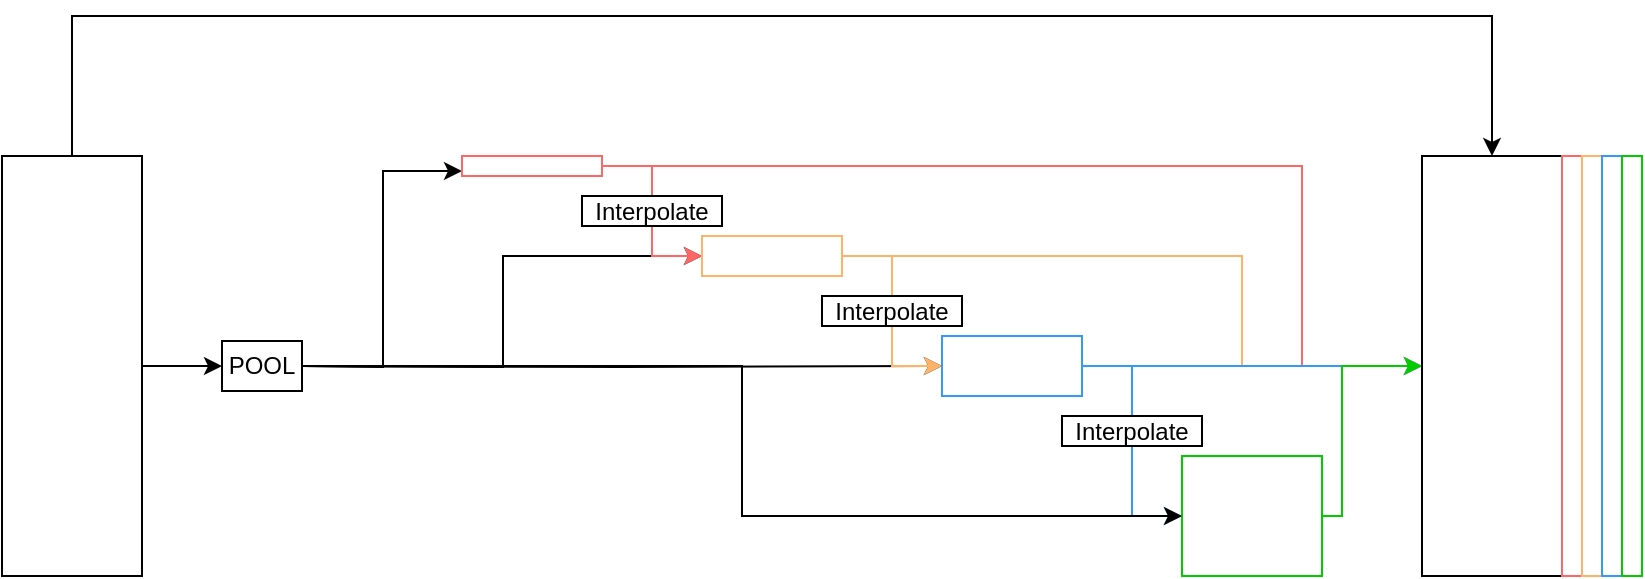 <mxfile version="22.1.9" type="device">
  <diagram name="Page-1" id="yrembYF09evoZs2TSLi6">
    <mxGraphModel dx="893" dy="481" grid="1" gridSize="10" guides="1" tooltips="1" connect="1" arrows="1" fold="1" page="1" pageScale="1" pageWidth="2339" pageHeight="3300" math="0" shadow="0">
      <root>
        <mxCell id="0" />
        <mxCell id="1" parent="0" />
        <mxCell id="3NAehzccIHcmCmmis0pN-7" style="edgeStyle=orthogonalEdgeStyle;rounded=0;orthogonalLoop=1;jettySize=auto;html=1;exitX=1;exitY=0.5;exitDx=0;exitDy=0;entryX=0;entryY=0.75;entryDx=0;entryDy=0;" edge="1" parent="1" target="3NAehzccIHcmCmmis0pN-2">
          <mxGeometry relative="1" as="geometry">
            <mxPoint x="200.0" y="265.0" as="sourcePoint" />
          </mxGeometry>
        </mxCell>
        <mxCell id="3NAehzccIHcmCmmis0pN-11" style="edgeStyle=orthogonalEdgeStyle;rounded=0;orthogonalLoop=1;jettySize=auto;html=1;exitX=1;exitY=0.5;exitDx=0;exitDy=0;entryX=0;entryY=0.5;entryDx=0;entryDy=0;" edge="1" parent="1" target="3NAehzccIHcmCmmis0pN-3">
          <mxGeometry relative="1" as="geometry">
            <mxPoint x="200.0" y="265.0" as="sourcePoint" />
          </mxGeometry>
        </mxCell>
        <mxCell id="3NAehzccIHcmCmmis0pN-14" style="edgeStyle=orthogonalEdgeStyle;rounded=0;orthogonalLoop=1;jettySize=auto;html=1;exitX=1;exitY=0.5;exitDx=0;exitDy=0;entryX=0;entryY=0.5;entryDx=0;entryDy=0;" edge="1" parent="1" target="3NAehzccIHcmCmmis0pN-4">
          <mxGeometry relative="1" as="geometry">
            <mxPoint x="200.0" y="265.0" as="sourcePoint" />
          </mxGeometry>
        </mxCell>
        <mxCell id="3NAehzccIHcmCmmis0pN-18" style="edgeStyle=orthogonalEdgeStyle;rounded=0;orthogonalLoop=1;jettySize=auto;html=1;exitX=1;exitY=0.5;exitDx=0;exitDy=0;" edge="1" parent="1" source="3NAehzccIHcmCmmis0pN-1" target="3NAehzccIHcmCmmis0pN-17">
          <mxGeometry relative="1" as="geometry" />
        </mxCell>
        <mxCell id="3NAehzccIHcmCmmis0pN-37" style="edgeStyle=orthogonalEdgeStyle;rounded=0;orthogonalLoop=1;jettySize=auto;html=1;entryX=0.5;entryY=0;entryDx=0;entryDy=0;" edge="1" parent="1" source="3NAehzccIHcmCmmis0pN-1" target="3NAehzccIHcmCmmis0pN-24">
          <mxGeometry relative="1" as="geometry">
            <Array as="points">
              <mxPoint x="85" y="90" />
              <mxPoint x="795" y="90" />
            </Array>
          </mxGeometry>
        </mxCell>
        <mxCell id="3NAehzccIHcmCmmis0pN-1" value="" style="rounded=0;whiteSpace=wrap;html=1;" vertex="1" parent="1">
          <mxGeometry x="50" y="160" width="70" height="210" as="geometry" />
        </mxCell>
        <mxCell id="3NAehzccIHcmCmmis0pN-10" style="edgeStyle=orthogonalEdgeStyle;rounded=0;orthogonalLoop=1;jettySize=auto;html=1;exitX=1;exitY=0.5;exitDx=0;exitDy=0;entryX=0;entryY=0.5;entryDx=0;entryDy=0;strokeColor=#FF6666;" edge="1" parent="1" source="3NAehzccIHcmCmmis0pN-2" target="3NAehzccIHcmCmmis0pN-3">
          <mxGeometry relative="1" as="geometry" />
        </mxCell>
        <mxCell id="3NAehzccIHcmCmmis0pN-36" style="edgeStyle=orthogonalEdgeStyle;rounded=0;orthogonalLoop=1;jettySize=auto;html=1;exitX=1;exitY=0.5;exitDx=0;exitDy=0;entryX=0;entryY=0.5;entryDx=0;entryDy=0;strokeColor=#FF6666;" edge="1" parent="1" source="3NAehzccIHcmCmmis0pN-2" target="3NAehzccIHcmCmmis0pN-24">
          <mxGeometry relative="1" as="geometry">
            <Array as="points">
              <mxPoint x="700" y="165" />
              <mxPoint x="700" y="265" />
            </Array>
          </mxGeometry>
        </mxCell>
        <mxCell id="3NAehzccIHcmCmmis0pN-2" value="" style="rounded=0;whiteSpace=wrap;html=1;strokeColor=#FF6666;" vertex="1" parent="1">
          <mxGeometry x="280" y="160" width="70" height="10" as="geometry" />
        </mxCell>
        <mxCell id="3NAehzccIHcmCmmis0pN-12" style="edgeStyle=orthogonalEdgeStyle;rounded=0;orthogonalLoop=1;jettySize=auto;html=1;exitX=1;exitY=0.5;exitDx=0;exitDy=0;entryX=0;entryY=0.5;entryDx=0;entryDy=0;strokeColor=#FFB366;" edge="1" parent="1" source="3NAehzccIHcmCmmis0pN-3" target="3NAehzccIHcmCmmis0pN-4">
          <mxGeometry relative="1" as="geometry" />
        </mxCell>
        <mxCell id="3NAehzccIHcmCmmis0pN-31" style="edgeStyle=orthogonalEdgeStyle;rounded=0;orthogonalLoop=1;jettySize=auto;html=1;exitX=1;exitY=0.5;exitDx=0;exitDy=0;strokeColor=#FFB366;" edge="1" parent="1" source="3NAehzccIHcmCmmis0pN-3" target="3NAehzccIHcmCmmis0pN-24">
          <mxGeometry relative="1" as="geometry">
            <Array as="points">
              <mxPoint x="670" y="210" />
              <mxPoint x="670" y="265" />
            </Array>
          </mxGeometry>
        </mxCell>
        <mxCell id="3NAehzccIHcmCmmis0pN-3" value="" style="rounded=0;whiteSpace=wrap;html=1;strokeColor=#FFB366;" vertex="1" parent="1">
          <mxGeometry x="400" y="200" width="70" height="20" as="geometry" />
        </mxCell>
        <mxCell id="3NAehzccIHcmCmmis0pN-15" style="edgeStyle=orthogonalEdgeStyle;rounded=0;orthogonalLoop=1;jettySize=auto;html=1;exitX=1;exitY=0.5;exitDx=0;exitDy=0;entryX=0;entryY=0.5;entryDx=0;entryDy=0;strokeColor=#3399FF;" edge="1" parent="1" source="3NAehzccIHcmCmmis0pN-4" target="3NAehzccIHcmCmmis0pN-5">
          <mxGeometry relative="1" as="geometry" />
        </mxCell>
        <mxCell id="3NAehzccIHcmCmmis0pN-30" style="edgeStyle=orthogonalEdgeStyle;rounded=0;orthogonalLoop=1;jettySize=auto;html=1;strokeColor=#3399FF;" edge="1" parent="1" source="3NAehzccIHcmCmmis0pN-4">
          <mxGeometry relative="1" as="geometry">
            <mxPoint x="760" y="265.0" as="targetPoint" />
          </mxGeometry>
        </mxCell>
        <mxCell id="3NAehzccIHcmCmmis0pN-4" value="" style="rounded=0;whiteSpace=wrap;html=1;strokeColor=#3399FF;" vertex="1" parent="1">
          <mxGeometry x="520" y="250" width="70" height="30" as="geometry" />
        </mxCell>
        <mxCell id="3NAehzccIHcmCmmis0pN-29" style="edgeStyle=orthogonalEdgeStyle;rounded=0;orthogonalLoop=1;jettySize=auto;html=1;exitX=1;exitY=0.5;exitDx=0;exitDy=0;entryX=0;entryY=0.5;entryDx=0;entryDy=0;strokeColor=#00CC00;" edge="1" parent="1" source="3NAehzccIHcmCmmis0pN-5" target="3NAehzccIHcmCmmis0pN-24">
          <mxGeometry relative="1" as="geometry">
            <Array as="points">
              <mxPoint x="720" y="340" />
              <mxPoint x="720" y="265" />
            </Array>
          </mxGeometry>
        </mxCell>
        <mxCell id="3NAehzccIHcmCmmis0pN-5" value="" style="rounded=0;whiteSpace=wrap;html=1;strokeColor=#00CC00;" vertex="1" parent="1">
          <mxGeometry x="640" y="310" width="70" height="60" as="geometry" />
        </mxCell>
        <mxCell id="3NAehzccIHcmCmmis0pN-17" value="POOL" style="rounded=0;whiteSpace=wrap;html=1;" vertex="1" parent="1">
          <mxGeometry x="160" y="252.5" width="40" height="25" as="geometry" />
        </mxCell>
        <mxCell id="3NAehzccIHcmCmmis0pN-19" value="Interpolate" style="rounded=0;whiteSpace=wrap;html=1;" vertex="1" parent="1">
          <mxGeometry x="340" y="180" width="70" height="15" as="geometry" />
        </mxCell>
        <mxCell id="3NAehzccIHcmCmmis0pN-20" value="Interpolate" style="rounded=0;whiteSpace=wrap;html=1;" vertex="1" parent="1">
          <mxGeometry x="460" y="230" width="70" height="15" as="geometry" />
        </mxCell>
        <mxCell id="3NAehzccIHcmCmmis0pN-21" value="Interpolate" style="rounded=0;whiteSpace=wrap;html=1;" vertex="1" parent="1">
          <mxGeometry x="580" y="290" width="70" height="15" as="geometry" />
        </mxCell>
        <mxCell id="3NAehzccIHcmCmmis0pN-22" style="edgeStyle=orthogonalEdgeStyle;rounded=0;orthogonalLoop=1;jettySize=auto;html=1;exitX=1;exitY=0.5;exitDx=0;exitDy=0;entryX=0;entryY=0.5;entryDx=0;entryDy=0;" edge="1" parent="1" source="3NAehzccIHcmCmmis0pN-17" target="3NAehzccIHcmCmmis0pN-5">
          <mxGeometry relative="1" as="geometry" />
        </mxCell>
        <mxCell id="3NAehzccIHcmCmmis0pN-24" value="" style="rounded=0;whiteSpace=wrap;html=1;" vertex="1" parent="1">
          <mxGeometry x="760" y="160" width="70" height="210" as="geometry" />
        </mxCell>
        <mxCell id="3NAehzccIHcmCmmis0pN-25" value="" style="rounded=0;whiteSpace=wrap;html=1;strokeColor=#FF6666;" vertex="1" parent="1">
          <mxGeometry x="830" y="160" width="10" height="210" as="geometry" />
        </mxCell>
        <mxCell id="3NAehzccIHcmCmmis0pN-26" value="" style="rounded=0;whiteSpace=wrap;html=1;strokeColor=#FFB366;" vertex="1" parent="1">
          <mxGeometry x="840" y="160" width="10" height="210" as="geometry" />
        </mxCell>
        <mxCell id="3NAehzccIHcmCmmis0pN-27" value="" style="rounded=0;whiteSpace=wrap;html=1;strokeColor=#3399FF;" vertex="1" parent="1">
          <mxGeometry x="850" y="160" width="10" height="210" as="geometry" />
        </mxCell>
        <mxCell id="3NAehzccIHcmCmmis0pN-28" value="" style="rounded=0;whiteSpace=wrap;html=1;strokeColor=#00CC00;" vertex="1" parent="1">
          <mxGeometry x="860" y="160" width="10" height="210" as="geometry" />
        </mxCell>
      </root>
    </mxGraphModel>
  </diagram>
</mxfile>
